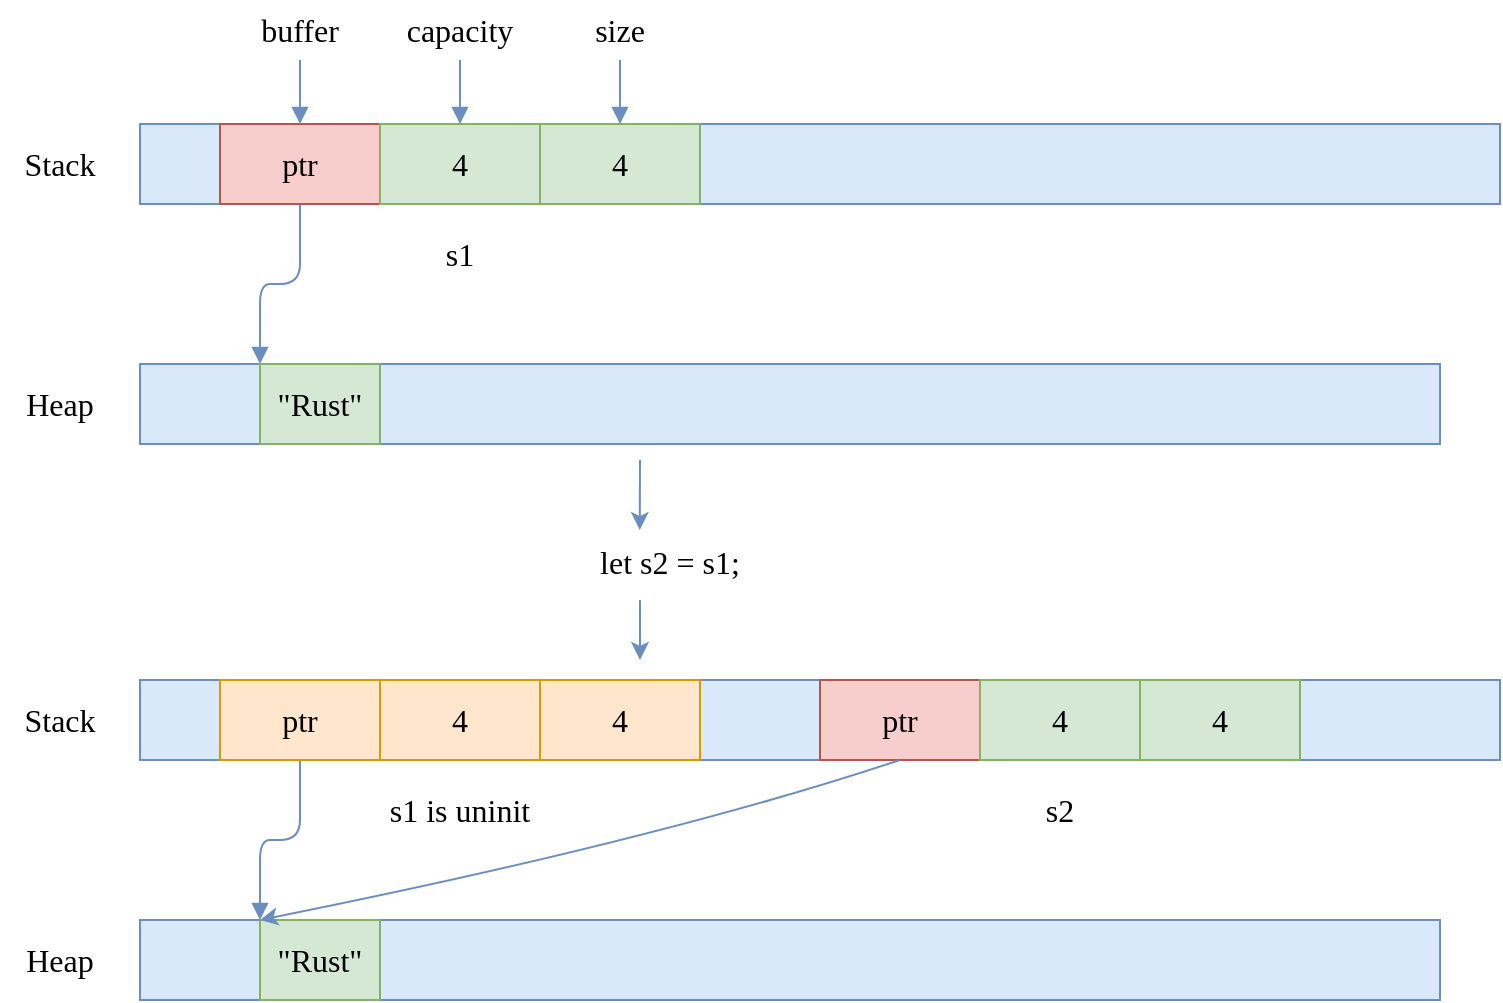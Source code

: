 <mxfile version="24.2.5" type="device">
  <diagram name="Page-1" id="TEeUH6Srq290vlKe-10d">
    <mxGraphModel dx="1420" dy="821" grid="1" gridSize="10" guides="1" tooltips="1" connect="1" arrows="1" fold="1" page="1" pageScale="1" pageWidth="850" pageHeight="1100" math="0" shadow="0">
      <root>
        <mxCell id="0" />
        <mxCell id="1" parent="0" />
        <mxCell id="5lW_WSNT5A5_iSL1jGPt-79" value="let s2 = s1;" style="text;html=1;align=center;verticalAlign=middle;whiteSpace=wrap;rounded=0;fontFamily=Ubuntu;fontSize=16;fontStyle=0;" parent="1" vertex="1">
          <mxGeometry x="330" y="406" width="270" height="30" as="geometry" />
        </mxCell>
        <mxCell id="5lW_WSNT5A5_iSL1jGPt-83" value="" style="endArrow=classic;html=1;rounded=1;shadow=0;strokeColor=#6c8ebf;strokeWidth=1;fontFamily=Ubuntu;fontSize=14;fontStyle=0;fillColor=#dae8fc;entryX=0.444;entryY=-0.033;entryDx=0;entryDy=0;entryPerimeter=0;" parent="1" target="5lW_WSNT5A5_iSL1jGPt-79" edge="1">
          <mxGeometry width="50" height="50" relative="1" as="geometry">
            <mxPoint x="450" y="370" as="sourcePoint" />
            <mxPoint x="450" y="380" as="targetPoint" />
          </mxGeometry>
        </mxCell>
        <mxCell id="5lW_WSNT5A5_iSL1jGPt-84" value="" style="endArrow=classic;html=1;rounded=1;shadow=0;strokeColor=#6c8ebf;strokeWidth=1;fontFamily=Ubuntu;fontSize=14;fontStyle=0;fillColor=#dae8fc;" parent="1" edge="1">
          <mxGeometry width="50" height="50" relative="1" as="geometry">
            <mxPoint x="450" y="440" as="sourcePoint" />
            <mxPoint x="450" y="470" as="targetPoint" />
          </mxGeometry>
        </mxCell>
        <mxCell id="nfDWSQDcqfgCOiTl7YEO-4" value="" style="rounded=0;whiteSpace=wrap;html=1;shadow=0;strokeColor=#6c8ebf;strokeWidth=1;fontFamily=Ubuntu;fontSize=16;fontStyle=0;fillColor=#dae8fc;" parent="1" vertex="1">
          <mxGeometry x="200" y="202" width="680" height="40" as="geometry" />
        </mxCell>
        <mxCell id="nfDWSQDcqfgCOiTl7YEO-9" style="edgeStyle=orthogonalEdgeStyle;rounded=1;orthogonalLoop=1;jettySize=auto;html=1;entryX=0;entryY=0;entryDx=0;entryDy=0;shadow=0;strokeColor=#6c8ebf;strokeWidth=1;fontFamily=Ubuntu;fontSize=14;fontStyle=0;endArrow=block;endFill=1;fillColor=#dae8fc;" parent="1" source="nfDWSQDcqfgCOiTl7YEO-1" target="nfDWSQDcqfgCOiTl7YEO-8" edge="1">
          <mxGeometry relative="1" as="geometry" />
        </mxCell>
        <mxCell id="nfDWSQDcqfgCOiTl7YEO-1" value="ptr" style="rounded=0;whiteSpace=wrap;html=1;shadow=0;strokeColor=#b85450;strokeWidth=1;fontFamily=Ubuntu;fontSize=16;fontStyle=0;fillColor=#f8cecc;" parent="1" vertex="1">
          <mxGeometry x="240" y="202" width="80" height="40" as="geometry" />
        </mxCell>
        <mxCell id="nfDWSQDcqfgCOiTl7YEO-2" value="4" style="rounded=0;whiteSpace=wrap;html=1;shadow=0;strokeColor=#82b366;strokeWidth=1;fontFamily=Ubuntu;fontSize=16;fontStyle=0;fillColor=#d5e8d4;" parent="1" vertex="1">
          <mxGeometry x="320" y="202" width="80" height="40" as="geometry" />
        </mxCell>
        <mxCell id="nfDWSQDcqfgCOiTl7YEO-3" value="4" style="rounded=0;whiteSpace=wrap;html=1;shadow=0;strokeColor=#82b366;strokeWidth=1;fontFamily=Ubuntu;fontSize=16;fontStyle=0;fillColor=#d5e8d4;" parent="1" vertex="1">
          <mxGeometry x="400" y="202" width="80" height="40" as="geometry" />
        </mxCell>
        <mxCell id="nfDWSQDcqfgCOiTl7YEO-5" value="Stack" style="text;html=1;align=center;verticalAlign=middle;whiteSpace=wrap;rounded=0;fontFamily=Ubuntu;fontSize=16;fontStyle=0;" parent="1" vertex="1">
          <mxGeometry x="130" y="207" width="60" height="30" as="geometry" />
        </mxCell>
        <mxCell id="nfDWSQDcqfgCOiTl7YEO-6" value="" style="rounded=0;whiteSpace=wrap;html=1;shadow=0;strokeColor=#6c8ebf;strokeWidth=1;fontFamily=Ubuntu;fontSize=16;fontStyle=0;fillColor=#dae8fc;" parent="1" vertex="1">
          <mxGeometry x="200" y="322" width="650" height="40" as="geometry" />
        </mxCell>
        <mxCell id="nfDWSQDcqfgCOiTl7YEO-7" value="Heap" style="text;html=1;align=center;verticalAlign=middle;whiteSpace=wrap;rounded=0;fontFamily=Ubuntu;fontSize=16;fontStyle=0;" parent="1" vertex="1">
          <mxGeometry x="130" y="327" width="60" height="30" as="geometry" />
        </mxCell>
        <mxCell id="nfDWSQDcqfgCOiTl7YEO-8" value="&quot;Rust&quot;" style="rounded=0;whiteSpace=wrap;html=1;shadow=0;strokeColor=#82b366;strokeWidth=1;fontFamily=Ubuntu;fontSize=16;fontStyle=0;fillColor=#d5e8d4;" parent="1" vertex="1">
          <mxGeometry x="260" y="322" width="60" height="40" as="geometry" />
        </mxCell>
        <mxCell id="nfDWSQDcqfgCOiTl7YEO-15" style="edgeStyle=orthogonalEdgeStyle;rounded=1;orthogonalLoop=1;jettySize=auto;html=1;entryX=0.5;entryY=0;entryDx=0;entryDy=0;shadow=0;strokeColor=#6c8ebf;strokeWidth=1;fontFamily=Ubuntu;fontSize=14;fontStyle=0;endArrow=block;endFill=1;fillColor=#dae8fc;" parent="1" source="nfDWSQDcqfgCOiTl7YEO-11" target="nfDWSQDcqfgCOiTl7YEO-2" edge="1">
          <mxGeometry relative="1" as="geometry" />
        </mxCell>
        <mxCell id="nfDWSQDcqfgCOiTl7YEO-11" value="capacity" style="text;html=1;align=center;verticalAlign=middle;whiteSpace=wrap;rounded=0;fontFamily=Ubuntu;fontSize=16;fontStyle=0;" parent="1" vertex="1">
          <mxGeometry x="330" y="140" width="60" height="30" as="geometry" />
        </mxCell>
        <mxCell id="nfDWSQDcqfgCOiTl7YEO-16" style="edgeStyle=orthogonalEdgeStyle;rounded=1;orthogonalLoop=1;jettySize=auto;html=1;entryX=0.5;entryY=0;entryDx=0;entryDy=0;shadow=0;strokeColor=#6c8ebf;strokeWidth=1;fontFamily=Ubuntu;fontSize=14;fontStyle=0;endArrow=block;endFill=1;fillColor=#dae8fc;" parent="1" source="nfDWSQDcqfgCOiTl7YEO-12" target="nfDWSQDcqfgCOiTl7YEO-3" edge="1">
          <mxGeometry relative="1" as="geometry" />
        </mxCell>
        <mxCell id="nfDWSQDcqfgCOiTl7YEO-12" value="size" style="text;html=1;align=center;verticalAlign=middle;whiteSpace=wrap;rounded=0;fontFamily=Ubuntu;fontSize=16;fontStyle=0;" parent="1" vertex="1">
          <mxGeometry x="410" y="140" width="60" height="30" as="geometry" />
        </mxCell>
        <mxCell id="nfDWSQDcqfgCOiTl7YEO-14" style="edgeStyle=orthogonalEdgeStyle;rounded=1;orthogonalLoop=1;jettySize=auto;html=1;entryX=0.5;entryY=0;entryDx=0;entryDy=0;shadow=0;strokeColor=#6c8ebf;strokeWidth=1;fontFamily=Ubuntu;fontSize=14;fontStyle=0;endArrow=block;endFill=1;fillColor=#dae8fc;" parent="1" source="nfDWSQDcqfgCOiTl7YEO-13" target="nfDWSQDcqfgCOiTl7YEO-1" edge="1">
          <mxGeometry relative="1" as="geometry" />
        </mxCell>
        <mxCell id="nfDWSQDcqfgCOiTl7YEO-13" value="buffer" style="text;html=1;align=center;verticalAlign=middle;whiteSpace=wrap;rounded=0;fontFamily=Ubuntu;fontSize=16;fontStyle=0;" parent="1" vertex="1">
          <mxGeometry x="250" y="140" width="60" height="30" as="geometry" />
        </mxCell>
        <mxCell id="5lW_WSNT5A5_iSL1jGPt-6" value="s1" style="text;html=1;align=center;verticalAlign=middle;whiteSpace=wrap;rounded=0;fontFamily=Ubuntu;fontSize=16;fontStyle=0;" parent="1" vertex="1">
          <mxGeometry x="330" y="252" width="60" height="30" as="geometry" />
        </mxCell>
        <mxCell id="5lW_WSNT5A5_iSL1jGPt-54" value="" style="rounded=0;whiteSpace=wrap;html=1;shadow=0;strokeColor=#6c8ebf;strokeWidth=1;fontFamily=Ubuntu;fontSize=16;fontStyle=0;fillColor=#dae8fc;" parent="1" vertex="1">
          <mxGeometry x="200" y="480" width="680" height="40" as="geometry" />
        </mxCell>
        <mxCell id="CHfvWlIGpHoG8Mr7N1VX-4" style="edgeStyle=orthogonalEdgeStyle;rounded=1;orthogonalLoop=1;jettySize=auto;html=1;entryX=0;entryY=0;entryDx=0;entryDy=0;shadow=0;strokeColor=#6c8ebf;strokeWidth=1;fontFamily=Ubuntu;fontSize=14;fontStyle=0;endArrow=block;endFill=1;fillColor=#dae8fc;" edge="1" parent="1" source="5lW_WSNT5A5_iSL1jGPt-56" target="5lW_WSNT5A5_iSL1jGPt-62">
          <mxGeometry relative="1" as="geometry" />
        </mxCell>
        <mxCell id="5lW_WSNT5A5_iSL1jGPt-56" value="ptr" style="rounded=0;whiteSpace=wrap;html=1;shadow=0;strokeColor=#d79b00;strokeWidth=1;fontFamily=Ubuntu;fontSize=16;fontStyle=0;fillColor=#ffe6cc;" parent="1" vertex="1">
          <mxGeometry x="240" y="480" width="80" height="40" as="geometry" />
        </mxCell>
        <mxCell id="5lW_WSNT5A5_iSL1jGPt-57" value="4" style="rounded=0;whiteSpace=wrap;html=1;shadow=0;strokeColor=#d79b00;strokeWidth=1;fontFamily=Ubuntu;fontSize=16;fontStyle=0;fillColor=#ffe6cc;" parent="1" vertex="1">
          <mxGeometry x="320" y="480" width="80" height="40" as="geometry" />
        </mxCell>
        <mxCell id="5lW_WSNT5A5_iSL1jGPt-58" value="4" style="rounded=0;whiteSpace=wrap;html=1;shadow=0;strokeColor=#d79b00;strokeWidth=1;fontFamily=Ubuntu;fontSize=16;fontStyle=0;fillColor=#ffe6cc;" parent="1" vertex="1">
          <mxGeometry x="400" y="480" width="80" height="40" as="geometry" />
        </mxCell>
        <mxCell id="5lW_WSNT5A5_iSL1jGPt-59" value="Stack" style="text;html=1;align=center;verticalAlign=middle;whiteSpace=wrap;rounded=0;fontFamily=Ubuntu;fontSize=16;fontStyle=0;" parent="1" vertex="1">
          <mxGeometry x="130" y="485" width="60" height="30" as="geometry" />
        </mxCell>
        <mxCell id="5lW_WSNT5A5_iSL1jGPt-60" value="" style="rounded=0;whiteSpace=wrap;html=1;shadow=0;strokeColor=#6c8ebf;strokeWidth=1;fontFamily=Ubuntu;fontSize=16;fontStyle=0;fillColor=#dae8fc;" parent="1" vertex="1">
          <mxGeometry x="200" y="600" width="650" height="40" as="geometry" />
        </mxCell>
        <mxCell id="5lW_WSNT5A5_iSL1jGPt-61" value="Heap" style="text;html=1;align=center;verticalAlign=middle;whiteSpace=wrap;rounded=0;fontFamily=Ubuntu;fontSize=16;fontStyle=0;" parent="1" vertex="1">
          <mxGeometry x="130" y="605" width="60" height="30" as="geometry" />
        </mxCell>
        <mxCell id="5lW_WSNT5A5_iSL1jGPt-62" value="&quot;Rust&quot;" style="rounded=0;whiteSpace=wrap;html=1;shadow=0;strokeColor=#82b366;strokeWidth=1;fontFamily=Ubuntu;fontSize=16;fontStyle=0;fillColor=#d5e8d4;" parent="1" vertex="1">
          <mxGeometry x="260" y="600" width="60" height="40" as="geometry" />
        </mxCell>
        <mxCell id="5lW_WSNT5A5_iSL1jGPt-72" value="s1 is uninit" style="text;html=1;align=center;verticalAlign=middle;whiteSpace=wrap;rounded=0;fontFamily=Ubuntu;fontSize=16;fontStyle=0;" parent="1" vertex="1">
          <mxGeometry x="320" y="530" width="80" height="30" as="geometry" />
        </mxCell>
        <mxCell id="5lW_WSNT5A5_iSL1jGPt-73" value="ptr" style="rounded=0;whiteSpace=wrap;html=1;shadow=0;strokeColor=#b85450;strokeWidth=1;fontFamily=Ubuntu;fontSize=16;fontStyle=0;fillColor=#f8cecc;" parent="1" vertex="1">
          <mxGeometry x="540" y="480" width="80" height="40" as="geometry" />
        </mxCell>
        <mxCell id="5lW_WSNT5A5_iSL1jGPt-74" value="4" style="rounded=0;whiteSpace=wrap;html=1;shadow=0;strokeColor=#82b366;strokeWidth=1;fontFamily=Ubuntu;fontSize=16;fontStyle=0;fillColor=#d5e8d4;" parent="1" vertex="1">
          <mxGeometry x="620" y="480" width="80" height="40" as="geometry" />
        </mxCell>
        <mxCell id="5lW_WSNT5A5_iSL1jGPt-75" value="4" style="rounded=0;whiteSpace=wrap;html=1;shadow=0;strokeColor=#82b366;strokeWidth=1;fontFamily=Ubuntu;fontSize=16;fontStyle=0;fillColor=#d5e8d4;" parent="1" vertex="1">
          <mxGeometry x="700" y="480" width="80" height="40" as="geometry" />
        </mxCell>
        <mxCell id="5lW_WSNT5A5_iSL1jGPt-76" value="s2" style="text;html=1;align=center;verticalAlign=middle;whiteSpace=wrap;rounded=0;fontFamily=Ubuntu;fontSize=16;fontStyle=0;" parent="1" vertex="1">
          <mxGeometry x="630" y="530" width="60" height="30" as="geometry" />
        </mxCell>
        <mxCell id="CHfvWlIGpHoG8Mr7N1VX-5" value="" style="endArrow=classic;html=1;rounded=0;shadow=0;strokeColor=#6c8ebf;strokeWidth=1;fontFamily=Ubuntu;fontSize=14;fontStyle=0;fillColor=#dae8fc;exitX=0.5;exitY=1;exitDx=0;exitDy=0;entryX=0;entryY=0;entryDx=0;entryDy=0;curved=1;" edge="1" parent="1" source="5lW_WSNT5A5_iSL1jGPt-73" target="5lW_WSNT5A5_iSL1jGPt-62">
          <mxGeometry width="50" height="50" relative="1" as="geometry">
            <mxPoint x="700" y="470" as="sourcePoint" />
            <mxPoint x="750" y="420" as="targetPoint" />
            <Array as="points">
              <mxPoint x="460" y="560" />
            </Array>
          </mxGeometry>
        </mxCell>
      </root>
    </mxGraphModel>
  </diagram>
</mxfile>
